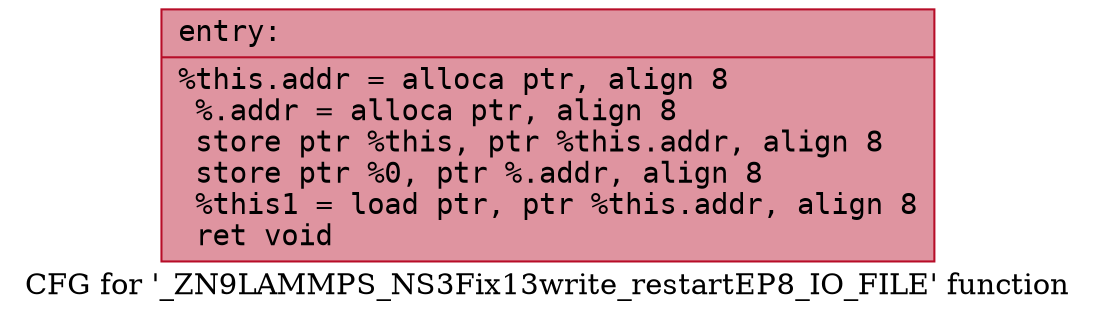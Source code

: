 digraph "CFG for '_ZN9LAMMPS_NS3Fix13write_restartEP8_IO_FILE' function" {
	label="CFG for '_ZN9LAMMPS_NS3Fix13write_restartEP8_IO_FILE' function";

	Node0x560f40cb1e50 [shape=record,color="#b70d28ff", style=filled, fillcolor="#b70d2870" fontname="Courier",label="{entry:\l|  %this.addr = alloca ptr, align 8\l  %.addr = alloca ptr, align 8\l  store ptr %this, ptr %this.addr, align 8\l  store ptr %0, ptr %.addr, align 8\l  %this1 = load ptr, ptr %this.addr, align 8\l  ret void\l}"];
}
